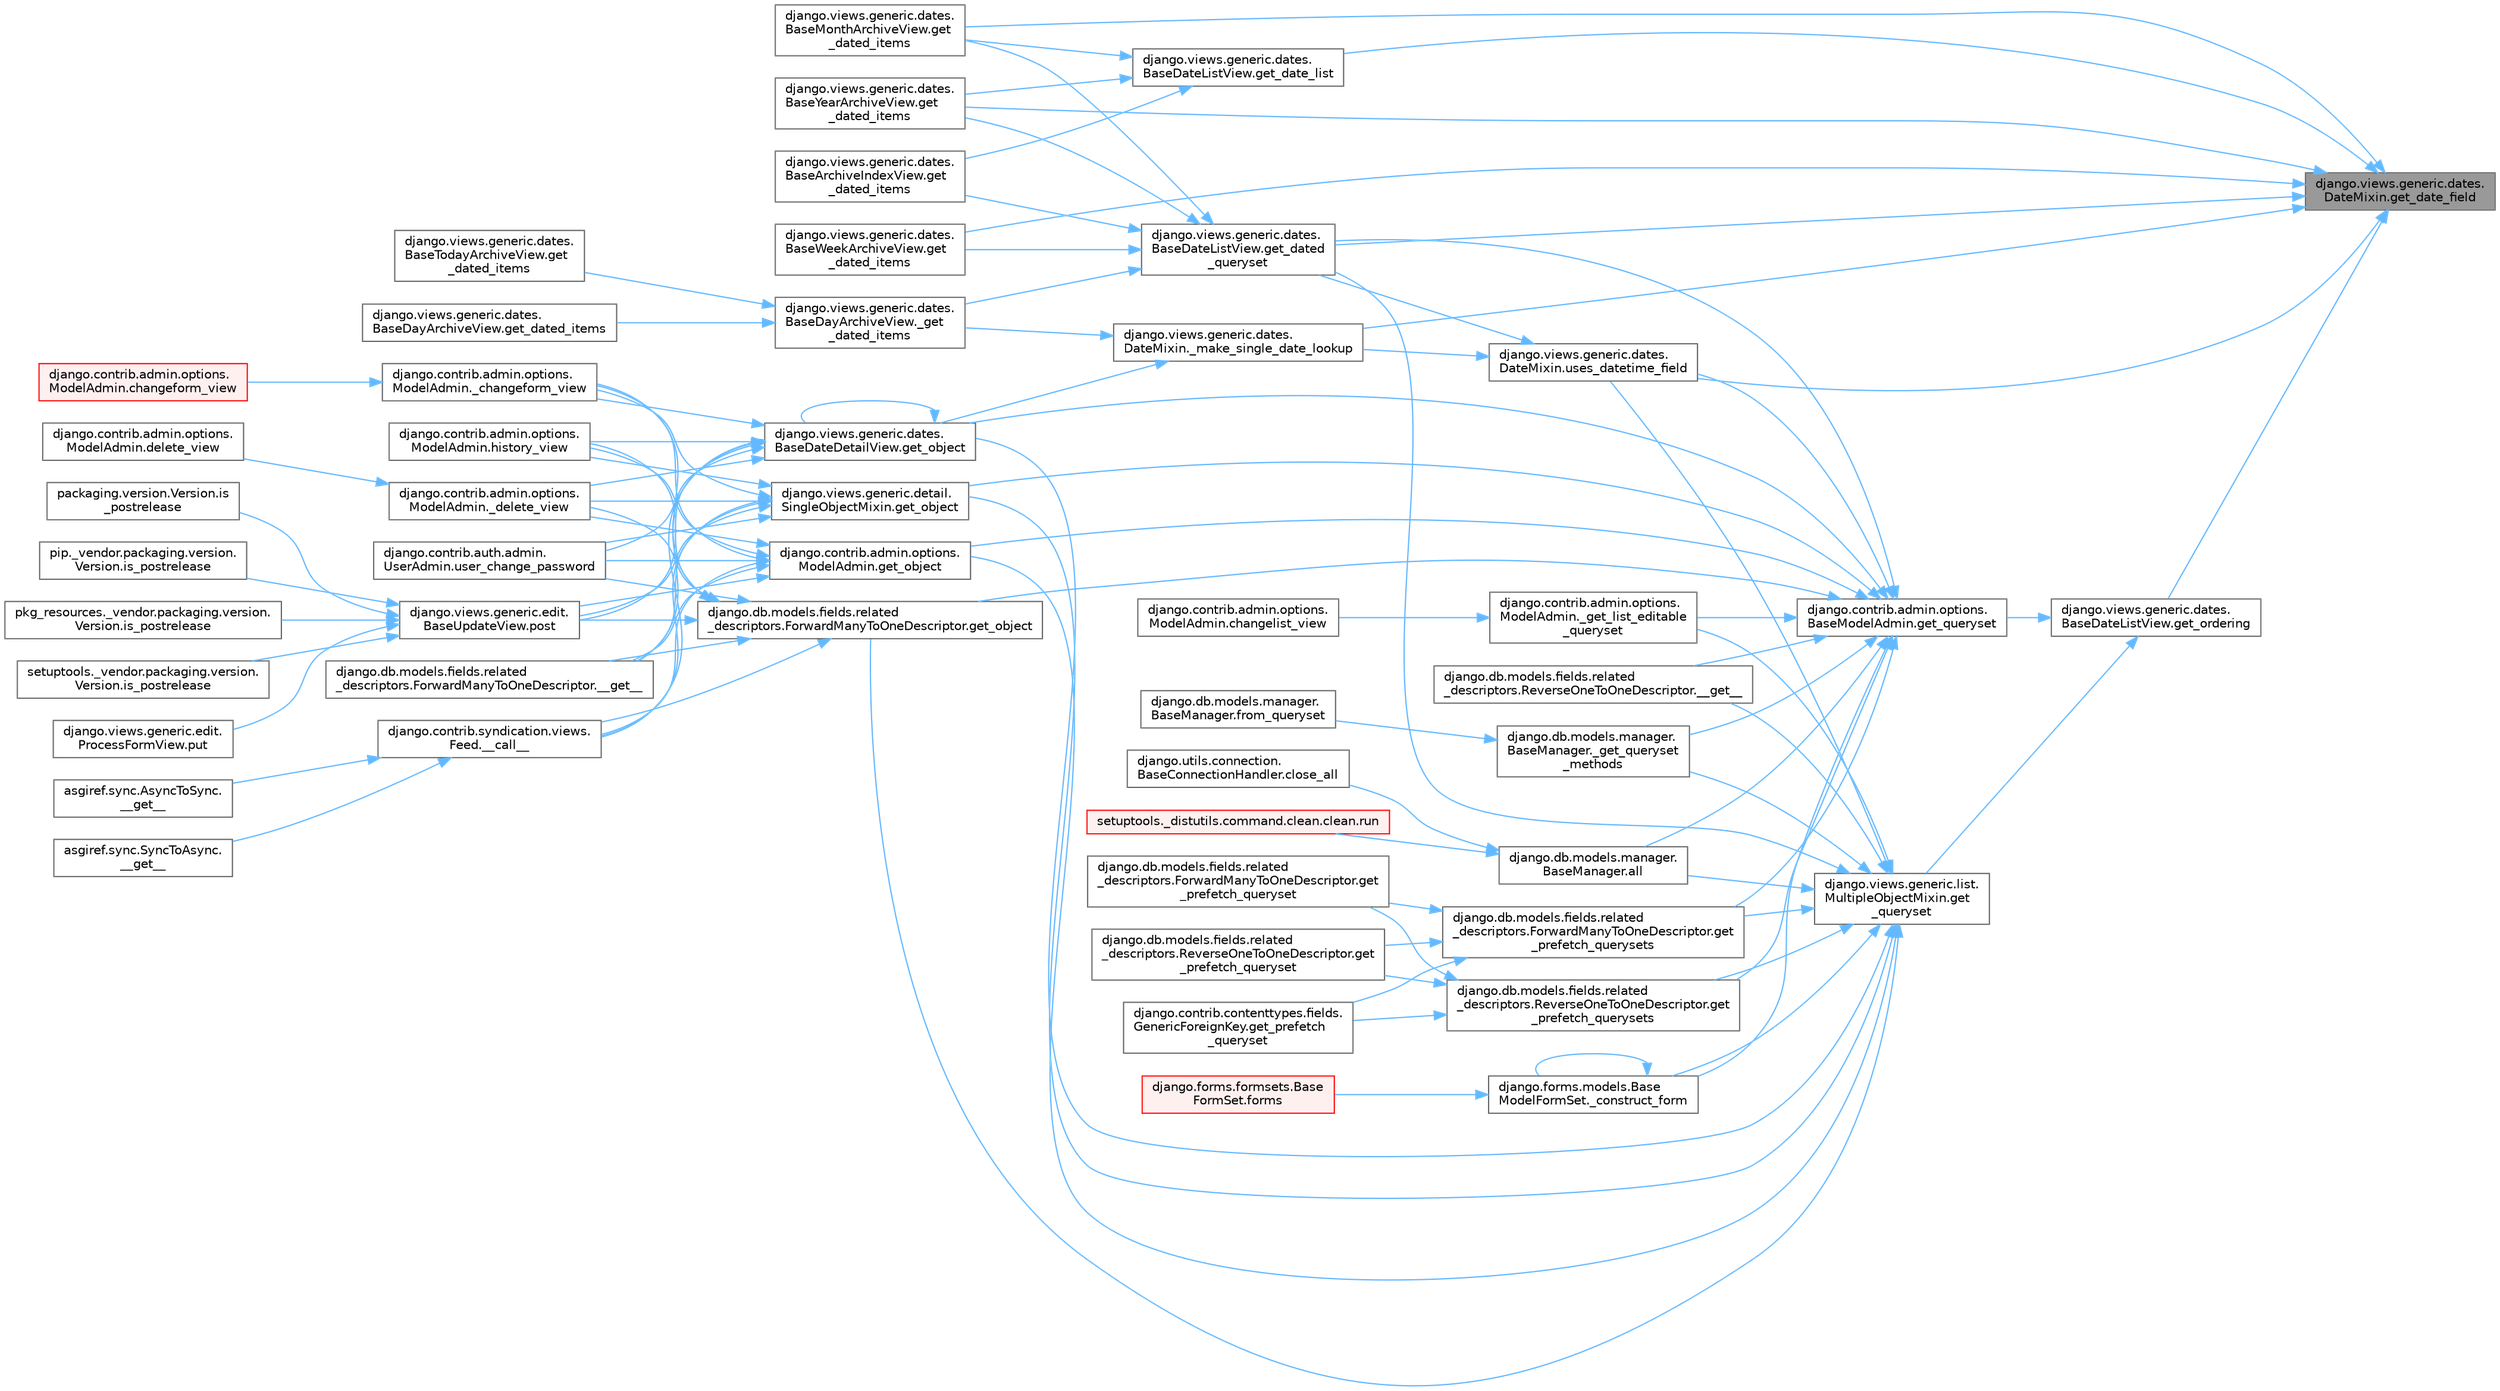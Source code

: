 digraph "django.views.generic.dates.DateMixin.get_date_field"
{
 // LATEX_PDF_SIZE
  bgcolor="transparent";
  edge [fontname=Helvetica,fontsize=10,labelfontname=Helvetica,labelfontsize=10];
  node [fontname=Helvetica,fontsize=10,shape=box,height=0.2,width=0.4];
  rankdir="RL";
  Node1 [id="Node000001",label="django.views.generic.dates.\lDateMixin.get_date_field",height=0.2,width=0.4,color="gray40", fillcolor="grey60", style="filled", fontcolor="black",tooltip=" "];
  Node1 -> Node2 [id="edge1_Node000001_Node000002",dir="back",color="steelblue1",style="solid",tooltip=" "];
  Node2 [id="Node000002",label="django.views.generic.dates.\lDateMixin._make_single_date_lookup",height=0.2,width=0.4,color="grey40", fillcolor="white", style="filled",URL="$classdjango_1_1views_1_1generic_1_1dates_1_1_date_mixin.html#ac17fc80d601666765dd9751d4b5e065d",tooltip=" "];
  Node2 -> Node3 [id="edge2_Node000002_Node000003",dir="back",color="steelblue1",style="solid",tooltip=" "];
  Node3 [id="Node000003",label="django.views.generic.dates.\lBaseDayArchiveView._get\l_dated_items",height=0.2,width=0.4,color="grey40", fillcolor="white", style="filled",URL="$classdjango_1_1views_1_1generic_1_1dates_1_1_base_day_archive_view.html#a3ca193a0859b2fbe8f0ae162272652f8",tooltip=" "];
  Node3 -> Node4 [id="edge3_Node000003_Node000004",dir="back",color="steelblue1",style="solid",tooltip=" "];
  Node4 [id="Node000004",label="django.views.generic.dates.\lBaseDayArchiveView.get_dated_items",height=0.2,width=0.4,color="grey40", fillcolor="white", style="filled",URL="$classdjango_1_1views_1_1generic_1_1dates_1_1_base_day_archive_view.html#a85fd33fc9bd5e54c6850c8621f073e79",tooltip=" "];
  Node3 -> Node5 [id="edge4_Node000003_Node000005",dir="back",color="steelblue1",style="solid",tooltip=" "];
  Node5 [id="Node000005",label="django.views.generic.dates.\lBaseTodayArchiveView.get\l_dated_items",height=0.2,width=0.4,color="grey40", fillcolor="white", style="filled",URL="$classdjango_1_1views_1_1generic_1_1dates_1_1_base_today_archive_view.html#af89e41cb313bd00e6032ca91ac51033a",tooltip=" "];
  Node2 -> Node6 [id="edge5_Node000002_Node000006",dir="back",color="steelblue1",style="solid",tooltip=" "];
  Node6 [id="Node000006",label="django.views.generic.dates.\lBaseDateDetailView.get_object",height=0.2,width=0.4,color="grey40", fillcolor="white", style="filled",URL="$classdjango_1_1views_1_1generic_1_1dates_1_1_base_date_detail_view.html#a7c08557dbbb8af87ec6f8fab884e6f5e",tooltip=" "];
  Node6 -> Node7 [id="edge6_Node000006_Node000007",dir="back",color="steelblue1",style="solid",tooltip=" "];
  Node7 [id="Node000007",label="django.contrib.syndication.views.\lFeed.__call__",height=0.2,width=0.4,color="grey40", fillcolor="white", style="filled",URL="$classdjango_1_1contrib_1_1syndication_1_1views_1_1_feed.html#ac7a9680a1b709d8eb37ae3c6ce000220",tooltip=" "];
  Node7 -> Node8 [id="edge7_Node000007_Node000008",dir="back",color="steelblue1",style="solid",tooltip=" "];
  Node8 [id="Node000008",label="asgiref.sync.AsyncToSync.\l__get__",height=0.2,width=0.4,color="grey40", fillcolor="white", style="filled",URL="$classasgiref_1_1sync_1_1_async_to_sync.html#a23e9ef7a73da98dad9e3f4e65846969b",tooltip=" "];
  Node7 -> Node9 [id="edge8_Node000007_Node000009",dir="back",color="steelblue1",style="solid",tooltip=" "];
  Node9 [id="Node000009",label="asgiref.sync.SyncToAsync.\l__get__",height=0.2,width=0.4,color="grey40", fillcolor="white", style="filled",URL="$classasgiref_1_1sync_1_1_sync_to_async.html#aebdfbe3f01079a529fd2f39810597381",tooltip=" "];
  Node6 -> Node10 [id="edge9_Node000006_Node000010",dir="back",color="steelblue1",style="solid",tooltip=" "];
  Node10 [id="Node000010",label="django.db.models.fields.related\l_descriptors.ForwardManyToOneDescriptor.__get__",height=0.2,width=0.4,color="grey40", fillcolor="white", style="filled",URL="$classdjango_1_1db_1_1models_1_1fields_1_1related__descriptors_1_1_forward_many_to_one_descriptor.html#a52832880c8df770ce001c0b0bb51e64d",tooltip=" "];
  Node6 -> Node11 [id="edge10_Node000006_Node000011",dir="back",color="steelblue1",style="solid",tooltip=" "];
  Node11 [id="Node000011",label="django.contrib.admin.options.\lModelAdmin._changeform_view",height=0.2,width=0.4,color="grey40", fillcolor="white", style="filled",URL="$classdjango_1_1contrib_1_1admin_1_1options_1_1_model_admin.html#a06082f9f8128d66a16cda8098c673dae",tooltip=" "];
  Node11 -> Node12 [id="edge11_Node000011_Node000012",dir="back",color="steelblue1",style="solid",tooltip=" "];
  Node12 [id="Node000012",label="django.contrib.admin.options.\lModelAdmin.changeform_view",height=0.2,width=0.4,color="red", fillcolor="#FFF0F0", style="filled",URL="$classdjango_1_1contrib_1_1admin_1_1options_1_1_model_admin.html#ac91e54453f9d73e9e12ad8dd8f138225",tooltip=" "];
  Node6 -> Node15 [id="edge12_Node000006_Node000015",dir="back",color="steelblue1",style="solid",tooltip=" "];
  Node15 [id="Node000015",label="django.contrib.admin.options.\lModelAdmin._delete_view",height=0.2,width=0.4,color="grey40", fillcolor="white", style="filled",URL="$classdjango_1_1contrib_1_1admin_1_1options_1_1_model_admin.html#a227a18e24751790170d555523ab15e93",tooltip=" "];
  Node15 -> Node16 [id="edge13_Node000015_Node000016",dir="back",color="steelblue1",style="solid",tooltip=" "];
  Node16 [id="Node000016",label="django.contrib.admin.options.\lModelAdmin.delete_view",height=0.2,width=0.4,color="grey40", fillcolor="white", style="filled",URL="$classdjango_1_1contrib_1_1admin_1_1options_1_1_model_admin.html#a08733019c236cad749939b68de3e0da9",tooltip=" "];
  Node6 -> Node6 [id="edge14_Node000006_Node000006",dir="back",color="steelblue1",style="solid",tooltip=" "];
  Node6 -> Node17 [id="edge15_Node000006_Node000017",dir="back",color="steelblue1",style="solid",tooltip=" "];
  Node17 [id="Node000017",label="django.contrib.admin.options.\lModelAdmin.history_view",height=0.2,width=0.4,color="grey40", fillcolor="white", style="filled",URL="$classdjango_1_1contrib_1_1admin_1_1options_1_1_model_admin.html#aaa87a68789f637fa6682c1daf2a4bda8",tooltip=" "];
  Node6 -> Node18 [id="edge16_Node000006_Node000018",dir="back",color="steelblue1",style="solid",tooltip=" "];
  Node18 [id="Node000018",label="django.views.generic.edit.\lBaseUpdateView.post",height=0.2,width=0.4,color="grey40", fillcolor="white", style="filled",URL="$classdjango_1_1views_1_1generic_1_1edit_1_1_base_update_view.html#abb9e5510c9d5b54425f0874940f45d73",tooltip=" "];
  Node18 -> Node19 [id="edge17_Node000018_Node000019",dir="back",color="steelblue1",style="solid",tooltip=" "];
  Node19 [id="Node000019",label="packaging.version.Version.is\l_postrelease",height=0.2,width=0.4,color="grey40", fillcolor="white", style="filled",URL="$classpackaging_1_1version_1_1_version.html#adfb53ca0004e704963c79aafdd5ac254",tooltip=" "];
  Node18 -> Node20 [id="edge18_Node000018_Node000020",dir="back",color="steelblue1",style="solid",tooltip=" "];
  Node20 [id="Node000020",label="pip._vendor.packaging.version.\lVersion.is_postrelease",height=0.2,width=0.4,color="grey40", fillcolor="white", style="filled",URL="$classpip_1_1__vendor_1_1packaging_1_1version_1_1_version.html#a13ff52f4a2a330c24d84da8669cba0f3",tooltip=" "];
  Node18 -> Node21 [id="edge19_Node000018_Node000021",dir="back",color="steelblue1",style="solid",tooltip=" "];
  Node21 [id="Node000021",label="pkg_resources._vendor.packaging.version.\lVersion.is_postrelease",height=0.2,width=0.4,color="grey40", fillcolor="white", style="filled",URL="$classpkg__resources_1_1__vendor_1_1packaging_1_1version_1_1_version.html#a3e7f7c2c0c5a5401fd6b3dc67beb8d1d",tooltip=" "];
  Node18 -> Node22 [id="edge20_Node000018_Node000022",dir="back",color="steelblue1",style="solid",tooltip=" "];
  Node22 [id="Node000022",label="setuptools._vendor.packaging.version.\lVersion.is_postrelease",height=0.2,width=0.4,color="grey40", fillcolor="white", style="filled",URL="$classsetuptools_1_1__vendor_1_1packaging_1_1version_1_1_version.html#a5647516e2057e8ec08c323424ddaab70",tooltip=" "];
  Node18 -> Node23 [id="edge21_Node000018_Node000023",dir="back",color="steelblue1",style="solid",tooltip=" "];
  Node23 [id="Node000023",label="django.views.generic.edit.\lProcessFormView.put",height=0.2,width=0.4,color="grey40", fillcolor="white", style="filled",URL="$classdjango_1_1views_1_1generic_1_1edit_1_1_process_form_view.html#aca9b521620af475d8ce7abc52d04694d",tooltip=" "];
  Node6 -> Node24 [id="edge22_Node000006_Node000024",dir="back",color="steelblue1",style="solid",tooltip=" "];
  Node24 [id="Node000024",label="django.contrib.auth.admin.\lUserAdmin.user_change_password",height=0.2,width=0.4,color="grey40", fillcolor="white", style="filled",URL="$classdjango_1_1contrib_1_1auth_1_1admin_1_1_user_admin.html#a65ccab8e46b966ac28d5b117abf0d5f5",tooltip=" "];
  Node1 -> Node25 [id="edge23_Node000001_Node000025",dir="back",color="steelblue1",style="solid",tooltip=" "];
  Node25 [id="Node000025",label="django.views.generic.dates.\lBaseDateListView.get_date_list",height=0.2,width=0.4,color="grey40", fillcolor="white", style="filled",URL="$classdjango_1_1views_1_1generic_1_1dates_1_1_base_date_list_view.html#a21e3b6e4007ef1b16b4df8bd6c0e7b23",tooltip=" "];
  Node25 -> Node26 [id="edge24_Node000025_Node000026",dir="back",color="steelblue1",style="solid",tooltip=" "];
  Node26 [id="Node000026",label="django.views.generic.dates.\lBaseArchiveIndexView.get\l_dated_items",height=0.2,width=0.4,color="grey40", fillcolor="white", style="filled",URL="$classdjango_1_1views_1_1generic_1_1dates_1_1_base_archive_index_view.html#ab9794c8a807f2b820629179ebfc41e2c",tooltip=" "];
  Node25 -> Node27 [id="edge25_Node000025_Node000027",dir="back",color="steelblue1",style="solid",tooltip=" "];
  Node27 [id="Node000027",label="django.views.generic.dates.\lBaseMonthArchiveView.get\l_dated_items",height=0.2,width=0.4,color="grey40", fillcolor="white", style="filled",URL="$classdjango_1_1views_1_1generic_1_1dates_1_1_base_month_archive_view.html#ae62ad9b839e3904bd2162b5e92b6d02d",tooltip=" "];
  Node25 -> Node28 [id="edge26_Node000025_Node000028",dir="back",color="steelblue1",style="solid",tooltip=" "];
  Node28 [id="Node000028",label="django.views.generic.dates.\lBaseYearArchiveView.get\l_dated_items",height=0.2,width=0.4,color="grey40", fillcolor="white", style="filled",URL="$classdjango_1_1views_1_1generic_1_1dates_1_1_base_year_archive_view.html#af1e2e3364ceacb5fd46eef85345ee94a",tooltip=" "];
  Node1 -> Node27 [id="edge27_Node000001_Node000027",dir="back",color="steelblue1",style="solid",tooltip=" "];
  Node1 -> Node29 [id="edge28_Node000001_Node000029",dir="back",color="steelblue1",style="solid",tooltip=" "];
  Node29 [id="Node000029",label="django.views.generic.dates.\lBaseWeekArchiveView.get\l_dated_items",height=0.2,width=0.4,color="grey40", fillcolor="white", style="filled",URL="$classdjango_1_1views_1_1generic_1_1dates_1_1_base_week_archive_view.html#a4217000f6b9b08cbc97f6b079ad98ea5",tooltip=" "];
  Node1 -> Node28 [id="edge29_Node000001_Node000028",dir="back",color="steelblue1",style="solid",tooltip=" "];
  Node1 -> Node30 [id="edge30_Node000001_Node000030",dir="back",color="steelblue1",style="solid",tooltip=" "];
  Node30 [id="Node000030",label="django.views.generic.dates.\lBaseDateListView.get_dated\l_queryset",height=0.2,width=0.4,color="grey40", fillcolor="white", style="filled",URL="$classdjango_1_1views_1_1generic_1_1dates_1_1_base_date_list_view.html#ad97300c63f99eef4ed95aa9d8f73520b",tooltip=" "];
  Node30 -> Node3 [id="edge31_Node000030_Node000003",dir="back",color="steelblue1",style="solid",tooltip=" "];
  Node30 -> Node26 [id="edge32_Node000030_Node000026",dir="back",color="steelblue1",style="solid",tooltip=" "];
  Node30 -> Node27 [id="edge33_Node000030_Node000027",dir="back",color="steelblue1",style="solid",tooltip=" "];
  Node30 -> Node29 [id="edge34_Node000030_Node000029",dir="back",color="steelblue1",style="solid",tooltip=" "];
  Node30 -> Node28 [id="edge35_Node000030_Node000028",dir="back",color="steelblue1",style="solid",tooltip=" "];
  Node1 -> Node31 [id="edge36_Node000001_Node000031",dir="back",color="steelblue1",style="solid",tooltip=" "];
  Node31 [id="Node000031",label="django.views.generic.dates.\lBaseDateListView.get_ordering",height=0.2,width=0.4,color="grey40", fillcolor="white", style="filled",URL="$classdjango_1_1views_1_1generic_1_1dates_1_1_base_date_list_view.html#a0ec2128f4273a0b80fa32b44d71725ea",tooltip=" "];
  Node31 -> Node32 [id="edge37_Node000031_Node000032",dir="back",color="steelblue1",style="solid",tooltip=" "];
  Node32 [id="Node000032",label="django.contrib.admin.options.\lBaseModelAdmin.get_queryset",height=0.2,width=0.4,color="grey40", fillcolor="white", style="filled",URL="$classdjango_1_1contrib_1_1admin_1_1options_1_1_base_model_admin.html#a785da85de69766ce5f736de0e4de80c5",tooltip=" "];
  Node32 -> Node33 [id="edge38_Node000032_Node000033",dir="back",color="steelblue1",style="solid",tooltip=" "];
  Node33 [id="Node000033",label="django.db.models.fields.related\l_descriptors.ReverseOneToOneDescriptor.__get__",height=0.2,width=0.4,color="grey40", fillcolor="white", style="filled",URL="$classdjango_1_1db_1_1models_1_1fields_1_1related__descriptors_1_1_reverse_one_to_one_descriptor.html#ad62c522f9bb4b91174a3437b3f978f6b",tooltip=" "];
  Node32 -> Node34 [id="edge39_Node000032_Node000034",dir="back",color="steelblue1",style="solid",tooltip=" "];
  Node34 [id="Node000034",label="django.forms.models.Base\lModelFormSet._construct_form",height=0.2,width=0.4,color="grey40", fillcolor="white", style="filled",URL="$classdjango_1_1forms_1_1models_1_1_base_model_form_set.html#a2318f52c4f2963f7674c8e15e2f3c324",tooltip=" "];
  Node34 -> Node34 [id="edge40_Node000034_Node000034",dir="back",color="steelblue1",style="solid",tooltip=" "];
  Node34 -> Node35 [id="edge41_Node000034_Node000035",dir="back",color="steelblue1",style="solid",tooltip=" "];
  Node35 [id="Node000035",label="django.forms.formsets.Base\lFormSet.forms",height=0.2,width=0.4,color="red", fillcolor="#FFF0F0", style="filled",URL="$classdjango_1_1forms_1_1formsets_1_1_base_form_set.html#a398234150267aa3c6dceaa20a7a507f1",tooltip=" "];
  Node32 -> Node2748 [id="edge42_Node000032_Node002748",dir="back",color="steelblue1",style="solid",tooltip=" "];
  Node2748 [id="Node002748",label="django.contrib.admin.options.\lModelAdmin._get_list_editable\l_queryset",height=0.2,width=0.4,color="grey40", fillcolor="white", style="filled",URL="$classdjango_1_1contrib_1_1admin_1_1options_1_1_model_admin.html#ae453d8065f838cd81cab58bc5797fd99",tooltip=" "];
  Node2748 -> Node1913 [id="edge43_Node002748_Node001913",dir="back",color="steelblue1",style="solid",tooltip=" "];
  Node1913 [id="Node001913",label="django.contrib.admin.options.\lModelAdmin.changelist_view",height=0.2,width=0.4,color="grey40", fillcolor="white", style="filled",URL="$classdjango_1_1contrib_1_1admin_1_1options_1_1_model_admin.html#af5f3d8010317ded7325e649561a4d909",tooltip=" "];
  Node32 -> Node2749 [id="edge44_Node000032_Node002749",dir="back",color="steelblue1",style="solid",tooltip=" "];
  Node2749 [id="Node002749",label="django.db.models.manager.\lBaseManager._get_queryset\l_methods",height=0.2,width=0.4,color="grey40", fillcolor="white", style="filled",URL="$classdjango_1_1db_1_1models_1_1manager_1_1_base_manager.html#a7ef7be0dacbeaa96e518c225b954d2c4",tooltip=" "];
  Node2749 -> Node2750 [id="edge45_Node002749_Node002750",dir="back",color="steelblue1",style="solid",tooltip=" "];
  Node2750 [id="Node002750",label="django.db.models.manager.\lBaseManager.from_queryset",height=0.2,width=0.4,color="grey40", fillcolor="white", style="filled",URL="$classdjango_1_1db_1_1models_1_1manager_1_1_base_manager.html#a539a31c3e4714b562c785d374a2dbc9b",tooltip=" "];
  Node32 -> Node2751 [id="edge46_Node000032_Node002751",dir="back",color="steelblue1",style="solid",tooltip=" "];
  Node2751 [id="Node002751",label="django.db.models.manager.\lBaseManager.all",height=0.2,width=0.4,color="grey40", fillcolor="white", style="filled",URL="$classdjango_1_1db_1_1models_1_1manager_1_1_base_manager.html#a348dacddedfc163dc130f6c2620869b0",tooltip=" "];
  Node2751 -> Node2752 [id="edge47_Node002751_Node002752",dir="back",color="steelblue1",style="solid",tooltip=" "];
  Node2752 [id="Node002752",label="django.utils.connection.\lBaseConnectionHandler.close_all",height=0.2,width=0.4,color="grey40", fillcolor="white", style="filled",URL="$classdjango_1_1utils_1_1connection_1_1_base_connection_handler.html#a2dbd9163239e828581c41273647476dc",tooltip=" "];
  Node2751 -> Node2753 [id="edge48_Node002751_Node002753",dir="back",color="steelblue1",style="solid",tooltip=" "];
  Node2753 [id="Node002753",label="setuptools._distutils.command.clean.clean.run",height=0.2,width=0.4,color="red", fillcolor="#FFF0F0", style="filled",URL="$classsetuptools_1_1__distutils_1_1command_1_1clean_1_1clean.html#a578cf5beb91399cf9f10329bcd7e0dd5",tooltip=" "];
  Node32 -> Node30 [id="edge49_Node000032_Node000030",dir="back",color="steelblue1",style="solid",tooltip=" "];
  Node32 -> Node2754 [id="edge50_Node000032_Node002754",dir="back",color="steelblue1",style="solid",tooltip=" "];
  Node2754 [id="Node002754",label="django.contrib.admin.options.\lModelAdmin.get_object",height=0.2,width=0.4,color="grey40", fillcolor="white", style="filled",URL="$classdjango_1_1contrib_1_1admin_1_1options_1_1_model_admin.html#ac7b9acc5607b931a130f004f73adcc6c",tooltip=" "];
  Node2754 -> Node7 [id="edge51_Node002754_Node000007",dir="back",color="steelblue1",style="solid",tooltip=" "];
  Node2754 -> Node10 [id="edge52_Node002754_Node000010",dir="back",color="steelblue1",style="solid",tooltip=" "];
  Node2754 -> Node11 [id="edge53_Node002754_Node000011",dir="back",color="steelblue1",style="solid",tooltip=" "];
  Node2754 -> Node15 [id="edge54_Node002754_Node000015",dir="back",color="steelblue1",style="solid",tooltip=" "];
  Node2754 -> Node17 [id="edge55_Node002754_Node000017",dir="back",color="steelblue1",style="solid",tooltip=" "];
  Node2754 -> Node18 [id="edge56_Node002754_Node000018",dir="back",color="steelblue1",style="solid",tooltip=" "];
  Node2754 -> Node24 [id="edge57_Node002754_Node000024",dir="back",color="steelblue1",style="solid",tooltip=" "];
  Node32 -> Node2714 [id="edge58_Node000032_Node002714",dir="back",color="steelblue1",style="solid",tooltip=" "];
  Node2714 [id="Node002714",label="django.db.models.fields.related\l_descriptors.ForwardManyToOneDescriptor.get_object",height=0.2,width=0.4,color="grey40", fillcolor="white", style="filled",URL="$classdjango_1_1db_1_1models_1_1fields_1_1related__descriptors_1_1_forward_many_to_one_descriptor.html#a53e30c8b305a3998dd43c1e6357e4bc4",tooltip=" "];
  Node2714 -> Node7 [id="edge59_Node002714_Node000007",dir="back",color="steelblue1",style="solid",tooltip=" "];
  Node2714 -> Node10 [id="edge60_Node002714_Node000010",dir="back",color="steelblue1",style="solid",tooltip=" "];
  Node2714 -> Node11 [id="edge61_Node002714_Node000011",dir="back",color="steelblue1",style="solid",tooltip=" "];
  Node2714 -> Node15 [id="edge62_Node002714_Node000015",dir="back",color="steelblue1",style="solid",tooltip=" "];
  Node2714 -> Node17 [id="edge63_Node002714_Node000017",dir="back",color="steelblue1",style="solid",tooltip=" "];
  Node2714 -> Node18 [id="edge64_Node002714_Node000018",dir="back",color="steelblue1",style="solid",tooltip=" "];
  Node2714 -> Node24 [id="edge65_Node002714_Node000024",dir="back",color="steelblue1",style="solid",tooltip=" "];
  Node32 -> Node6 [id="edge66_Node000032_Node000006",dir="back",color="steelblue1",style="solid",tooltip=" "];
  Node32 -> Node2755 [id="edge67_Node000032_Node002755",dir="back",color="steelblue1",style="solid",tooltip=" "];
  Node2755 [id="Node002755",label="django.views.generic.detail.\lSingleObjectMixin.get_object",height=0.2,width=0.4,color="grey40", fillcolor="white", style="filled",URL="$classdjango_1_1views_1_1generic_1_1detail_1_1_single_object_mixin.html#ab853f97e997d069a858d4bb5e93092ad",tooltip=" "];
  Node2755 -> Node7 [id="edge68_Node002755_Node000007",dir="back",color="steelblue1",style="solid",tooltip=" "];
  Node2755 -> Node10 [id="edge69_Node002755_Node000010",dir="back",color="steelblue1",style="solid",tooltip=" "];
  Node2755 -> Node11 [id="edge70_Node002755_Node000011",dir="back",color="steelblue1",style="solid",tooltip=" "];
  Node2755 -> Node15 [id="edge71_Node002755_Node000015",dir="back",color="steelblue1",style="solid",tooltip=" "];
  Node2755 -> Node17 [id="edge72_Node002755_Node000017",dir="back",color="steelblue1",style="solid",tooltip=" "];
  Node2755 -> Node18 [id="edge73_Node002755_Node000018",dir="back",color="steelblue1",style="solid",tooltip=" "];
  Node2755 -> Node24 [id="edge74_Node002755_Node000024",dir="back",color="steelblue1",style="solid",tooltip=" "];
  Node32 -> Node2746 [id="edge75_Node000032_Node002746",dir="back",color="steelblue1",style="solid",tooltip=" "];
  Node2746 [id="Node002746",label="django.db.models.fields.related\l_descriptors.ForwardManyToOneDescriptor.get\l_prefetch_querysets",height=0.2,width=0.4,color="grey40", fillcolor="white", style="filled",URL="$classdjango_1_1db_1_1models_1_1fields_1_1related__descriptors_1_1_forward_many_to_one_descriptor.html#a9838765ed5b0cd8063af62a3590596b3",tooltip=" "];
  Node2746 -> Node1882 [id="edge76_Node002746_Node001882",dir="back",color="steelblue1",style="solid",tooltip=" "];
  Node1882 [id="Node001882",label="django.contrib.contenttypes.fields.\lGenericForeignKey.get_prefetch\l_queryset",height=0.2,width=0.4,color="grey40", fillcolor="white", style="filled",URL="$classdjango_1_1contrib_1_1contenttypes_1_1fields_1_1_generic_foreign_key.html#aa09b3d5eafa2b68470982bc3cf3659fc",tooltip=" "];
  Node2746 -> Node1883 [id="edge77_Node002746_Node001883",dir="back",color="steelblue1",style="solid",tooltip=" "];
  Node1883 [id="Node001883",label="django.db.models.fields.related\l_descriptors.ForwardManyToOneDescriptor.get\l_prefetch_queryset",height=0.2,width=0.4,color="grey40", fillcolor="white", style="filled",URL="$classdjango_1_1db_1_1models_1_1fields_1_1related__descriptors_1_1_forward_many_to_one_descriptor.html#ab871be551ae57402ab078fb38cd128e4",tooltip=" "];
  Node2746 -> Node1884 [id="edge78_Node002746_Node001884",dir="back",color="steelblue1",style="solid",tooltip=" "];
  Node1884 [id="Node001884",label="django.db.models.fields.related\l_descriptors.ReverseOneToOneDescriptor.get\l_prefetch_queryset",height=0.2,width=0.4,color="grey40", fillcolor="white", style="filled",URL="$classdjango_1_1db_1_1models_1_1fields_1_1related__descriptors_1_1_reverse_one_to_one_descriptor.html#a5fec42b068cab3281971bfb0595b7172",tooltip=" "];
  Node32 -> Node2756 [id="edge79_Node000032_Node002756",dir="back",color="steelblue1",style="solid",tooltip=" "];
  Node2756 [id="Node002756",label="django.db.models.fields.related\l_descriptors.ReverseOneToOneDescriptor.get\l_prefetch_querysets",height=0.2,width=0.4,color="grey40", fillcolor="white", style="filled",URL="$classdjango_1_1db_1_1models_1_1fields_1_1related__descriptors_1_1_reverse_one_to_one_descriptor.html#a32881d523d9f0158510fcd0eaaa5e2a7",tooltip=" "];
  Node2756 -> Node1882 [id="edge80_Node002756_Node001882",dir="back",color="steelblue1",style="solid",tooltip=" "];
  Node2756 -> Node1883 [id="edge81_Node002756_Node001883",dir="back",color="steelblue1",style="solid",tooltip=" "];
  Node2756 -> Node1884 [id="edge82_Node002756_Node001884",dir="back",color="steelblue1",style="solid",tooltip=" "];
  Node32 -> Node2757 [id="edge83_Node000032_Node002757",dir="back",color="steelblue1",style="solid",tooltip=" "];
  Node2757 [id="Node002757",label="django.views.generic.dates.\lDateMixin.uses_datetime_field",height=0.2,width=0.4,color="grey40", fillcolor="white", style="filled",URL="$classdjango_1_1views_1_1generic_1_1dates_1_1_date_mixin.html#a1fb37f57858e32a16ec5b6328ae68adb",tooltip=" "];
  Node2757 -> Node2 [id="edge84_Node002757_Node000002",dir="back",color="steelblue1",style="solid",tooltip=" "];
  Node2757 -> Node30 [id="edge85_Node002757_Node000030",dir="back",color="steelblue1",style="solid",tooltip=" "];
  Node31 -> Node3182 [id="edge86_Node000031_Node003182",dir="back",color="steelblue1",style="solid",tooltip=" "];
  Node3182 [id="Node003182",label="django.views.generic.list.\lMultipleObjectMixin.get\l_queryset",height=0.2,width=0.4,color="grey40", fillcolor="white", style="filled",URL="$classdjango_1_1views_1_1generic_1_1list_1_1_multiple_object_mixin.html#a7ceb7f310a7a0d7fedfb90f1f2b5c226",tooltip=" "];
  Node3182 -> Node33 [id="edge87_Node003182_Node000033",dir="back",color="steelblue1",style="solid",tooltip=" "];
  Node3182 -> Node34 [id="edge88_Node003182_Node000034",dir="back",color="steelblue1",style="solid",tooltip=" "];
  Node3182 -> Node2748 [id="edge89_Node003182_Node002748",dir="back",color="steelblue1",style="solid",tooltip=" "];
  Node3182 -> Node2749 [id="edge90_Node003182_Node002749",dir="back",color="steelblue1",style="solid",tooltip=" "];
  Node3182 -> Node2751 [id="edge91_Node003182_Node002751",dir="back",color="steelblue1",style="solid",tooltip=" "];
  Node3182 -> Node30 [id="edge92_Node003182_Node000030",dir="back",color="steelblue1",style="solid",tooltip=" "];
  Node3182 -> Node2754 [id="edge93_Node003182_Node002754",dir="back",color="steelblue1",style="solid",tooltip=" "];
  Node3182 -> Node2714 [id="edge94_Node003182_Node002714",dir="back",color="steelblue1",style="solid",tooltip=" "];
  Node3182 -> Node6 [id="edge95_Node003182_Node000006",dir="back",color="steelblue1",style="solid",tooltip=" "];
  Node3182 -> Node2755 [id="edge96_Node003182_Node002755",dir="back",color="steelblue1",style="solid",tooltip=" "];
  Node3182 -> Node2746 [id="edge97_Node003182_Node002746",dir="back",color="steelblue1",style="solid",tooltip=" "];
  Node3182 -> Node2756 [id="edge98_Node003182_Node002756",dir="back",color="steelblue1",style="solid",tooltip=" "];
  Node3182 -> Node2757 [id="edge99_Node003182_Node002757",dir="back",color="steelblue1",style="solid",tooltip=" "];
  Node1 -> Node2757 [id="edge100_Node000001_Node002757",dir="back",color="steelblue1",style="solid",tooltip=" "];
}
